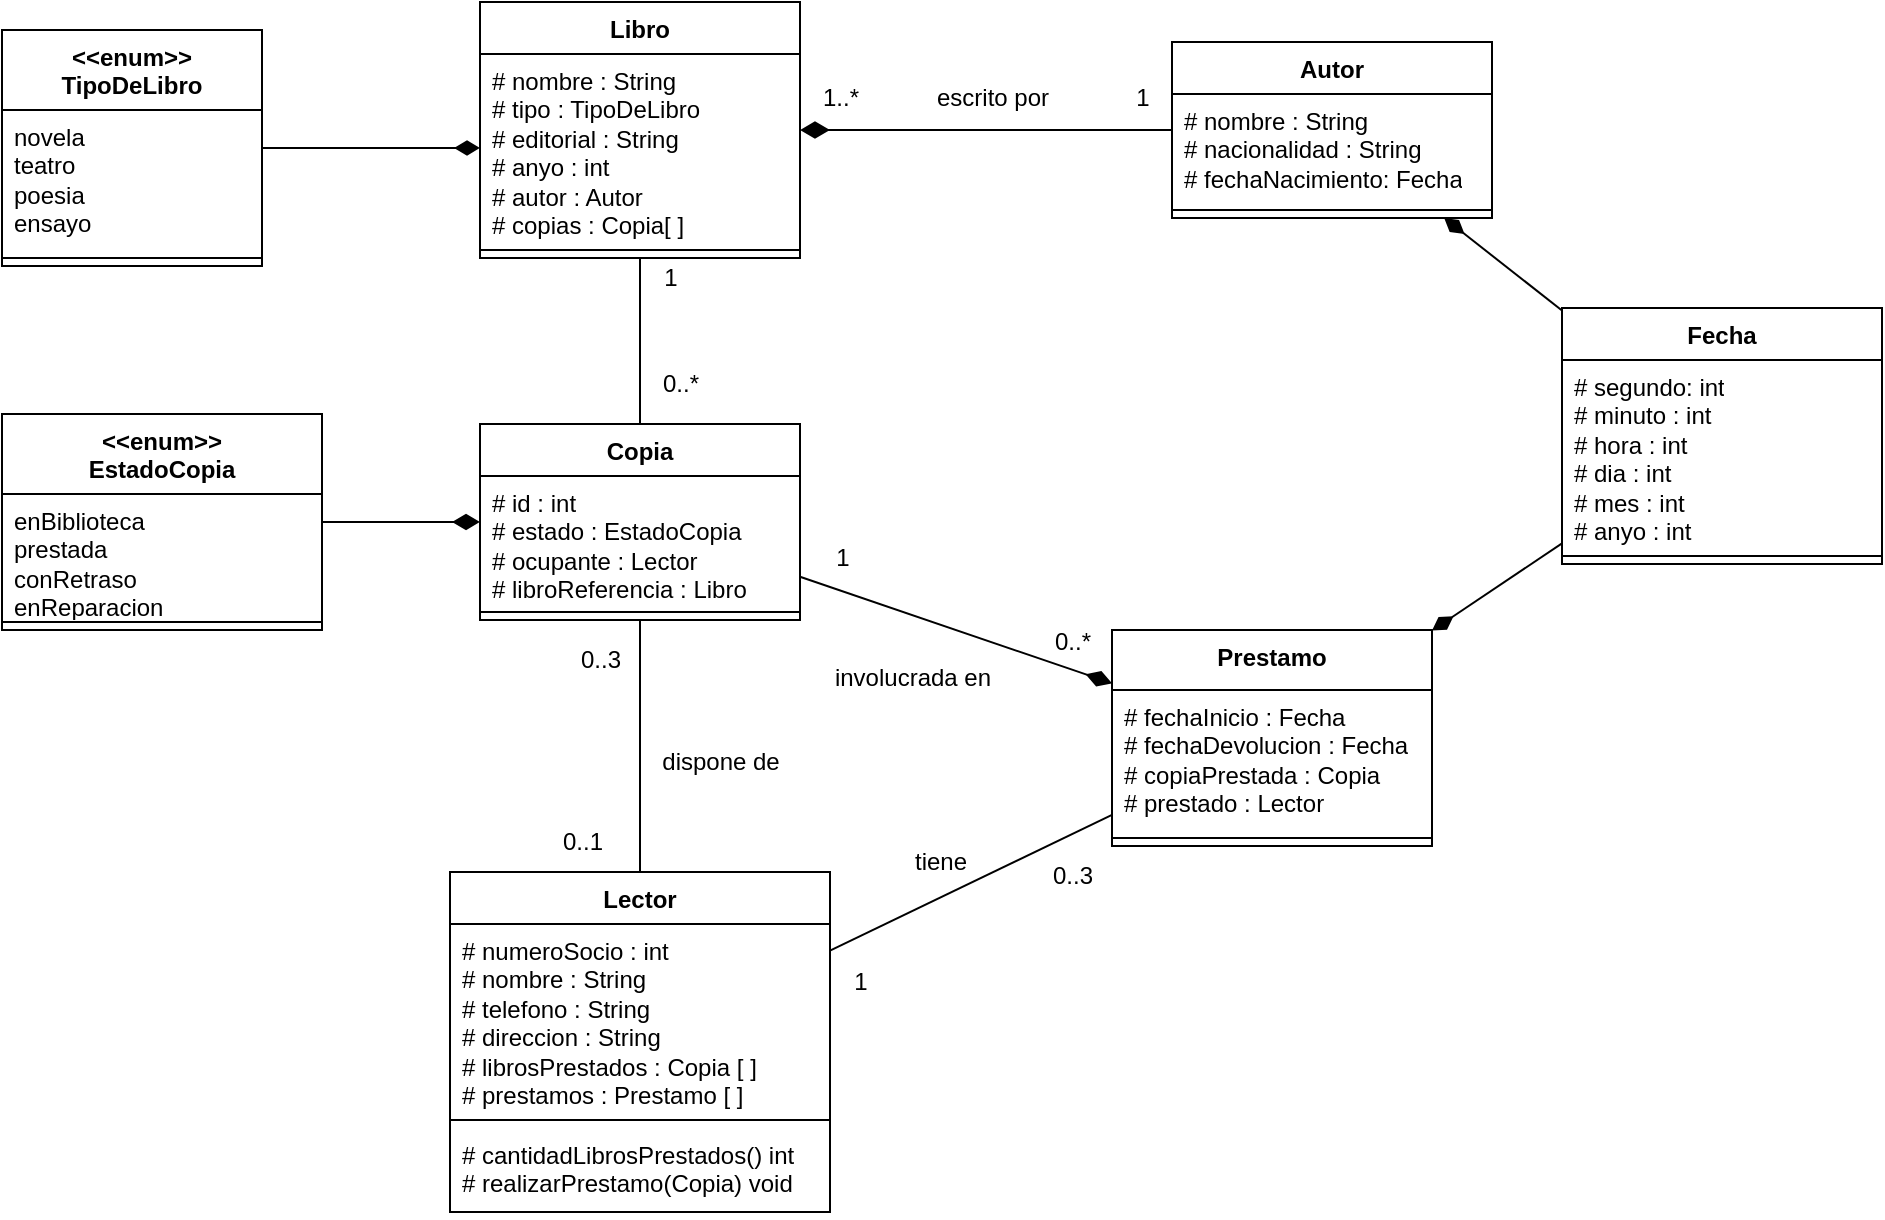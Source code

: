 <mxfile version="23.1.5" type="device">
  <diagram name="Página-1" id="uwZHr8G1LPB-tQ-PlY2a">
    <mxGraphModel dx="1114" dy="653" grid="1" gridSize="10" guides="1" tooltips="1" connect="1" arrows="1" fold="1" page="1" pageScale="1" pageWidth="827" pageHeight="1169" math="0" shadow="0">
      <root>
        <mxCell id="0" />
        <mxCell id="1" parent="0" />
        <mxCell id="Fi-VEqSTx7MsVRrRpxML-35" style="edgeStyle=orthogonalEdgeStyle;rounded=0;orthogonalLoop=1;jettySize=auto;html=1;endArrow=diamondThin;endFill=1;endSize=11;jumpSize=7;startSize=11;" parent="1" source="Fi-VEqSTx7MsVRrRpxML-1" target="Fi-VEqSTx7MsVRrRpxML-5" edge="1">
          <mxGeometry relative="1" as="geometry" />
        </mxCell>
        <mxCell id="Fi-VEqSTx7MsVRrRpxML-1" value="&amp;lt;&amp;lt;enum&amp;gt;&amp;gt;&lt;br&gt;EstadoCopia" style="swimlane;fontStyle=1;align=center;verticalAlign=top;childLayout=stackLayout;horizontal=1;startSize=40;horizontalStack=0;resizeParent=1;resizeParentMax=0;resizeLast=0;collapsible=1;marginBottom=0;whiteSpace=wrap;html=1;" parent="1" vertex="1">
          <mxGeometry x="10" y="451" width="160" height="108" as="geometry" />
        </mxCell>
        <mxCell id="Fi-VEqSTx7MsVRrRpxML-2" value="enBiblioteca&lt;br&gt;prestada&lt;br&gt;conRetraso&lt;br&gt;enReparacion" style="text;strokeColor=none;fillColor=none;align=left;verticalAlign=top;spacingLeft=4;spacingRight=4;overflow=hidden;rotatable=0;points=[[0,0.5],[1,0.5]];portConstraint=eastwest;whiteSpace=wrap;html=1;" parent="Fi-VEqSTx7MsVRrRpxML-1" vertex="1">
          <mxGeometry y="40" width="160" height="60" as="geometry" />
        </mxCell>
        <mxCell id="Fi-VEqSTx7MsVRrRpxML-3" value="" style="line;strokeWidth=1;fillColor=none;align=left;verticalAlign=middle;spacingTop=-1;spacingLeft=3;spacingRight=3;rotatable=0;labelPosition=right;points=[];portConstraint=eastwest;strokeColor=inherit;" parent="Fi-VEqSTx7MsVRrRpxML-1" vertex="1">
          <mxGeometry y="100" width="160" height="8" as="geometry" />
        </mxCell>
        <mxCell id="Fi-VEqSTx7MsVRrRpxML-72" style="rounded=0;orthogonalLoop=1;jettySize=auto;html=1;endSize=11;endArrow=diamondThin;endFill=1;" parent="1" source="Fi-VEqSTx7MsVRrRpxML-5" target="Fi-VEqSTx7MsVRrRpxML-59" edge="1">
          <mxGeometry relative="1" as="geometry" />
        </mxCell>
        <mxCell id="Fi-VEqSTx7MsVRrRpxML-5" value="Copia" style="swimlane;fontStyle=1;align=center;verticalAlign=top;childLayout=stackLayout;horizontal=1;startSize=26;horizontalStack=0;resizeParent=1;resizeParentMax=0;resizeLast=0;collapsible=1;marginBottom=0;whiteSpace=wrap;html=1;" parent="1" vertex="1">
          <mxGeometry x="249" y="456" width="160" height="98" as="geometry" />
        </mxCell>
        <mxCell id="Fi-VEqSTx7MsVRrRpxML-6" value="# id : int&lt;br&gt;# estado : EstadoCopia&lt;br&gt;# ocupante : Lector&lt;br&gt;# libroReferencia : Libro" style="text;strokeColor=none;fillColor=none;align=left;verticalAlign=top;spacingLeft=4;spacingRight=4;overflow=hidden;rotatable=0;points=[[0,0.5],[1,0.5]];portConstraint=eastwest;whiteSpace=wrap;html=1;" parent="Fi-VEqSTx7MsVRrRpxML-5" vertex="1">
          <mxGeometry y="26" width="160" height="64" as="geometry" />
        </mxCell>
        <mxCell id="Fi-VEqSTx7MsVRrRpxML-7" value="" style="line;strokeWidth=1;fillColor=none;align=left;verticalAlign=middle;spacingTop=-1;spacingLeft=3;spacingRight=3;rotatable=0;labelPosition=right;points=[];portConstraint=eastwest;strokeColor=inherit;" parent="Fi-VEqSTx7MsVRrRpxML-5" vertex="1">
          <mxGeometry y="90" width="160" height="8" as="geometry" />
        </mxCell>
        <mxCell id="Fi-VEqSTx7MsVRrRpxML-40" style="edgeStyle=orthogonalEdgeStyle;rounded=0;orthogonalLoop=1;jettySize=auto;html=1;endArrow=diamondThin;endFill=1;endSize=12;" parent="1" source="Fi-VEqSTx7MsVRrRpxML-9" target="Fi-VEqSTx7MsVRrRpxML-25" edge="1">
          <mxGeometry relative="1" as="geometry" />
        </mxCell>
        <mxCell id="Fi-VEqSTx7MsVRrRpxML-9" value="Autor" style="swimlane;fontStyle=1;align=center;verticalAlign=top;childLayout=stackLayout;horizontal=1;startSize=26;horizontalStack=0;resizeParent=1;resizeParentMax=0;resizeLast=0;collapsible=1;marginBottom=0;whiteSpace=wrap;html=1;" parent="1" vertex="1">
          <mxGeometry x="595" y="265" width="160" height="88" as="geometry" />
        </mxCell>
        <mxCell id="Fi-VEqSTx7MsVRrRpxML-10" value="# nombre : String&lt;br&gt;# nacionalidad : String&lt;br&gt;# fechaNacimiento: Fecha" style="text;strokeColor=none;fillColor=none;align=left;verticalAlign=top;spacingLeft=4;spacingRight=4;overflow=hidden;rotatable=0;points=[[0,0.5],[1,0.5]];portConstraint=eastwest;whiteSpace=wrap;html=1;" parent="Fi-VEqSTx7MsVRrRpxML-9" vertex="1">
          <mxGeometry y="26" width="160" height="54" as="geometry" />
        </mxCell>
        <mxCell id="Fi-VEqSTx7MsVRrRpxML-11" value="" style="line;strokeWidth=1;fillColor=none;align=left;verticalAlign=middle;spacingTop=-1;spacingLeft=3;spacingRight=3;rotatable=0;labelPosition=right;points=[];portConstraint=eastwest;strokeColor=inherit;" parent="Fi-VEqSTx7MsVRrRpxML-9" vertex="1">
          <mxGeometry y="80" width="160" height="8" as="geometry" />
        </mxCell>
        <mxCell id="Fi-VEqSTx7MsVRrRpxML-39" style="edgeStyle=orthogonalEdgeStyle;rounded=0;orthogonalLoop=1;jettySize=auto;html=1;endArrow=none;endFill=0;" parent="1" source="Fi-VEqSTx7MsVRrRpxML-13" target="Fi-VEqSTx7MsVRrRpxML-5" edge="1">
          <mxGeometry relative="1" as="geometry">
            <Array as="points" />
          </mxGeometry>
        </mxCell>
        <mxCell id="Fi-VEqSTx7MsVRrRpxML-73" style="rounded=0;orthogonalLoop=1;jettySize=auto;html=1;endArrow=none;endFill=0;endSize=11;" parent="1" source="Fi-VEqSTx7MsVRrRpxML-13" target="Fi-VEqSTx7MsVRrRpxML-59" edge="1">
          <mxGeometry relative="1" as="geometry" />
        </mxCell>
        <mxCell id="Fi-VEqSTx7MsVRrRpxML-13" value="Lector" style="swimlane;fontStyle=1;align=center;verticalAlign=top;childLayout=stackLayout;horizontal=1;startSize=26;horizontalStack=0;resizeParent=1;resizeParentMax=0;resizeLast=0;collapsible=1;marginBottom=0;whiteSpace=wrap;html=1;" parent="1" vertex="1">
          <mxGeometry x="234" y="680" width="190" height="170" as="geometry" />
        </mxCell>
        <mxCell id="Fi-VEqSTx7MsVRrRpxML-14" value="# numeroSocio : int&lt;br&gt;# nombre : String&lt;br&gt;# telefono : String&lt;br&gt;# direccion : String&lt;br&gt;# librosPrestados : Copia [ ]&lt;br&gt;# prestamos : Prestamo [ ]" style="text;strokeColor=none;fillColor=none;align=left;verticalAlign=top;spacingLeft=4;spacingRight=4;overflow=hidden;rotatable=0;points=[[0,0.5],[1,0.5]];portConstraint=eastwest;whiteSpace=wrap;html=1;" parent="Fi-VEqSTx7MsVRrRpxML-13" vertex="1">
          <mxGeometry y="26" width="190" height="94" as="geometry" />
        </mxCell>
        <mxCell id="Fi-VEqSTx7MsVRrRpxML-15" value="" style="line;strokeWidth=1;fillColor=none;align=left;verticalAlign=middle;spacingTop=-1;spacingLeft=3;spacingRight=3;rotatable=0;labelPosition=right;points=[];portConstraint=eastwest;strokeColor=inherit;" parent="Fi-VEqSTx7MsVRrRpxML-13" vertex="1">
          <mxGeometry y="120" width="190" height="8" as="geometry" />
        </mxCell>
        <mxCell id="Fi-VEqSTx7MsVRrRpxML-16" value="# cantidadLibrosPrestados() int&lt;br&gt;# realizarPrestamo(Copia) void" style="text;strokeColor=none;fillColor=none;align=left;verticalAlign=top;spacingLeft=4;spacingRight=4;overflow=hidden;rotatable=0;points=[[0,0.5],[1,0.5]];portConstraint=eastwest;whiteSpace=wrap;html=1;" parent="Fi-VEqSTx7MsVRrRpxML-13" vertex="1">
          <mxGeometry y="128" width="190" height="42" as="geometry" />
        </mxCell>
        <mxCell id="Fi-VEqSTx7MsVRrRpxML-17" value="&amp;lt;&amp;lt;enum&amp;gt;&amp;gt;&lt;br&gt;TipoDeLibro" style="swimlane;fontStyle=1;align=center;verticalAlign=top;childLayout=stackLayout;horizontal=1;startSize=40;horizontalStack=0;resizeParent=1;resizeParentMax=0;resizeLast=0;collapsible=1;marginBottom=0;whiteSpace=wrap;html=1;" parent="1" vertex="1">
          <mxGeometry x="10" y="259" width="130" height="118" as="geometry" />
        </mxCell>
        <mxCell id="Fi-VEqSTx7MsVRrRpxML-18" value="novela&lt;br&gt;teatro&lt;br&gt;poesia&lt;br&gt;ensayo" style="text;strokeColor=none;fillColor=none;align=left;verticalAlign=top;spacingLeft=4;spacingRight=4;overflow=hidden;rotatable=0;points=[[0,0.5],[1,0.5]];portConstraint=eastwest;whiteSpace=wrap;html=1;" parent="Fi-VEqSTx7MsVRrRpxML-17" vertex="1">
          <mxGeometry y="40" width="130" height="70" as="geometry" />
        </mxCell>
        <mxCell id="Fi-VEqSTx7MsVRrRpxML-19" value="" style="line;strokeWidth=1;fillColor=none;align=left;verticalAlign=middle;spacingTop=-1;spacingLeft=3;spacingRight=3;rotatable=0;labelPosition=right;points=[];portConstraint=eastwest;strokeColor=inherit;" parent="Fi-VEqSTx7MsVRrRpxML-17" vertex="1">
          <mxGeometry y="110" width="130" height="8" as="geometry" />
        </mxCell>
        <mxCell id="Fi-VEqSTx7MsVRrRpxML-33" style="edgeStyle=orthogonalEdgeStyle;rounded=0;orthogonalLoop=1;jettySize=auto;html=1;endArrow=diamondThin;endFill=1;endSize=10;" parent="1" source="Fi-VEqSTx7MsVRrRpxML-17" target="Fi-VEqSTx7MsVRrRpxML-26" edge="1">
          <mxGeometry relative="1" as="geometry" />
        </mxCell>
        <mxCell id="Fi-VEqSTx7MsVRrRpxML-46" style="edgeStyle=orthogonalEdgeStyle;rounded=0;orthogonalLoop=1;jettySize=auto;html=1;endArrow=none;endFill=0;endSize=12;" parent="1" source="Fi-VEqSTx7MsVRrRpxML-25" target="Fi-VEqSTx7MsVRrRpxML-5" edge="1">
          <mxGeometry relative="1" as="geometry" />
        </mxCell>
        <mxCell id="Fi-VEqSTx7MsVRrRpxML-25" value="Libro" style="swimlane;fontStyle=1;align=center;verticalAlign=top;childLayout=stackLayout;horizontal=1;startSize=26;horizontalStack=0;resizeParent=1;resizeParentMax=0;resizeLast=0;collapsible=1;marginBottom=0;whiteSpace=wrap;html=1;" parent="1" vertex="1">
          <mxGeometry x="249" y="245" width="160" height="128" as="geometry" />
        </mxCell>
        <mxCell id="Fi-VEqSTx7MsVRrRpxML-26" value="# nombre : String&lt;br&gt;# tipo : TipoDeLibro&lt;br&gt;# editorial : String&lt;br&gt;# anyo : int&lt;br&gt;# autor : Autor&lt;br&gt;# copias : Copia[ ]" style="text;strokeColor=none;fillColor=none;align=left;verticalAlign=top;spacingLeft=4;spacingRight=4;overflow=hidden;rotatable=0;points=[[0,0.5],[1,0.5]];portConstraint=eastwest;whiteSpace=wrap;html=1;" parent="Fi-VEqSTx7MsVRrRpxML-25" vertex="1">
          <mxGeometry y="26" width="160" height="94" as="geometry" />
        </mxCell>
        <mxCell id="Fi-VEqSTx7MsVRrRpxML-27" value="" style="line;strokeWidth=1;fillColor=none;align=left;verticalAlign=middle;spacingTop=-1;spacingLeft=3;spacingRight=3;rotatable=0;labelPosition=right;points=[];portConstraint=eastwest;strokeColor=inherit;" parent="Fi-VEqSTx7MsVRrRpxML-25" vertex="1">
          <mxGeometry y="120" width="160" height="8" as="geometry" />
        </mxCell>
        <mxCell id="Fi-VEqSTx7MsVRrRpxML-42" value="1..*" style="text;html=1;align=center;verticalAlign=middle;resizable=0;points=[];autosize=1;strokeColor=none;fillColor=none;" parent="1" vertex="1">
          <mxGeometry x="409" y="278" width="40" height="30" as="geometry" />
        </mxCell>
        <mxCell id="Fi-VEqSTx7MsVRrRpxML-43" value="1" style="text;html=1;align=center;verticalAlign=middle;resizable=0;points=[];autosize=1;strokeColor=none;fillColor=none;" parent="1" vertex="1">
          <mxGeometry x="565" y="278" width="30" height="30" as="geometry" />
        </mxCell>
        <mxCell id="Fi-VEqSTx7MsVRrRpxML-47" value="0..*" style="text;html=1;align=center;verticalAlign=middle;resizable=0;points=[];autosize=1;strokeColor=none;fillColor=none;" parent="1" vertex="1">
          <mxGeometry x="329" y="421" width="40" height="30" as="geometry" />
        </mxCell>
        <mxCell id="Fi-VEqSTx7MsVRrRpxML-48" value="1" style="text;html=1;align=center;verticalAlign=middle;resizable=0;points=[];autosize=1;strokeColor=none;fillColor=none;" parent="1" vertex="1">
          <mxGeometry x="329" y="368" width="30" height="30" as="geometry" />
        </mxCell>
        <mxCell id="Fi-VEqSTx7MsVRrRpxML-49" value="escrito por" style="text;html=1;align=center;verticalAlign=middle;resizable=0;points=[];autosize=1;strokeColor=none;fillColor=none;" parent="1" vertex="1">
          <mxGeometry x="465" y="278" width="80" height="30" as="geometry" />
        </mxCell>
        <mxCell id="Fi-VEqSTx7MsVRrRpxML-51" value="0..1" style="text;html=1;align=center;verticalAlign=middle;resizable=0;points=[];autosize=1;strokeColor=none;fillColor=none;" parent="1" vertex="1">
          <mxGeometry x="280" y="650" width="40" height="30" as="geometry" />
        </mxCell>
        <mxCell id="Fi-VEqSTx7MsVRrRpxML-52" value="0..3" style="text;html=1;align=center;verticalAlign=middle;resizable=0;points=[];autosize=1;strokeColor=none;fillColor=none;" parent="1" vertex="1">
          <mxGeometry x="289" y="559" width="40" height="30" as="geometry" />
        </mxCell>
        <mxCell id="Fi-VEqSTx7MsVRrRpxML-53" value="dispone de" style="text;html=1;align=center;verticalAlign=middle;resizable=0;points=[];autosize=1;strokeColor=none;fillColor=none;" parent="1" vertex="1">
          <mxGeometry x="329" y="610" width="80" height="30" as="geometry" />
        </mxCell>
        <mxCell id="Fi-VEqSTx7MsVRrRpxML-59" value="Prestamo" style="swimlane;fontStyle=1;align=center;verticalAlign=top;childLayout=stackLayout;horizontal=1;startSize=30;horizontalStack=0;resizeParent=1;resizeParentMax=0;resizeLast=0;collapsible=1;marginBottom=0;whiteSpace=wrap;html=1;" parent="1" vertex="1">
          <mxGeometry x="565" y="559" width="160" height="108" as="geometry" />
        </mxCell>
        <mxCell id="Fi-VEqSTx7MsVRrRpxML-60" value="# fechaInicio : Fecha&lt;br&gt;# fechaDevolucion : Fecha&lt;br&gt;# copiaPrestada : Copia&lt;br&gt;# prestado : Lector" style="text;strokeColor=none;fillColor=none;align=left;verticalAlign=top;spacingLeft=4;spacingRight=4;overflow=hidden;rotatable=0;points=[[0,0.5],[1,0.5]];portConstraint=eastwest;whiteSpace=wrap;html=1;" parent="Fi-VEqSTx7MsVRrRpxML-59" vertex="1">
          <mxGeometry y="30" width="160" height="70" as="geometry" />
        </mxCell>
        <mxCell id="Fi-VEqSTx7MsVRrRpxML-61" value="" style="line;strokeWidth=1;fillColor=none;align=left;verticalAlign=middle;spacingTop=-1;spacingLeft=3;spacingRight=3;rotatable=0;labelPosition=right;points=[];portConstraint=eastwest;strokeColor=inherit;" parent="Fi-VEqSTx7MsVRrRpxML-59" vertex="1">
          <mxGeometry y="100" width="160" height="8" as="geometry" />
        </mxCell>
        <mxCell id="Fi-VEqSTx7MsVRrRpxML-67" style="rounded=0;orthogonalLoop=1;jettySize=auto;html=1;endArrow=diamondThin;endFill=1;endSize=10;" parent="1" source="Fi-VEqSTx7MsVRrRpxML-63" target="Fi-VEqSTx7MsVRrRpxML-9" edge="1">
          <mxGeometry relative="1" as="geometry" />
        </mxCell>
        <mxCell id="Fi-VEqSTx7MsVRrRpxML-63" value="Fecha" style="swimlane;fontStyle=1;align=center;verticalAlign=top;childLayout=stackLayout;horizontal=1;startSize=26;horizontalStack=0;resizeParent=1;resizeParentMax=0;resizeLast=0;collapsible=1;marginBottom=0;whiteSpace=wrap;html=1;" parent="1" vertex="1">
          <mxGeometry x="790" y="398" width="160" height="128" as="geometry" />
        </mxCell>
        <mxCell id="Fi-VEqSTx7MsVRrRpxML-64" value="# segundo: int&lt;br&gt;# minuto : int&lt;br&gt;# hora : int&lt;br&gt;# dia : int&lt;br&gt;# mes : int&lt;br&gt;# anyo : int" style="text;strokeColor=none;fillColor=none;align=left;verticalAlign=top;spacingLeft=4;spacingRight=4;overflow=hidden;rotatable=0;points=[[0,0.5],[1,0.5]];portConstraint=eastwest;whiteSpace=wrap;html=1;" parent="Fi-VEqSTx7MsVRrRpxML-63" vertex="1">
          <mxGeometry y="26" width="160" height="94" as="geometry" />
        </mxCell>
        <mxCell id="Fi-VEqSTx7MsVRrRpxML-65" value="" style="line;strokeWidth=1;fillColor=none;align=left;verticalAlign=middle;spacingTop=-1;spacingLeft=3;spacingRight=3;rotatable=0;labelPosition=right;points=[];portConstraint=eastwest;strokeColor=inherit;" parent="Fi-VEqSTx7MsVRrRpxML-63" vertex="1">
          <mxGeometry y="120" width="160" height="8" as="geometry" />
        </mxCell>
        <mxCell id="Fi-VEqSTx7MsVRrRpxML-69" style="rounded=0;orthogonalLoop=1;jettySize=auto;html=1;endArrow=diamondThin;endFill=1;endSize=10;" parent="1" source="Fi-VEqSTx7MsVRrRpxML-63" target="Fi-VEqSTx7MsVRrRpxML-59" edge="1">
          <mxGeometry relative="1" as="geometry" />
        </mxCell>
        <mxCell id="Fi-VEqSTx7MsVRrRpxML-74" value="0..3" style="text;html=1;align=center;verticalAlign=middle;resizable=0;points=[];autosize=1;strokeColor=none;fillColor=none;" parent="1" vertex="1">
          <mxGeometry x="525" y="667" width="40" height="30" as="geometry" />
        </mxCell>
        <mxCell id="Fi-VEqSTx7MsVRrRpxML-75" value="0..*" style="text;html=1;align=center;verticalAlign=middle;resizable=0;points=[];autosize=1;strokeColor=none;fillColor=none;" parent="1" vertex="1">
          <mxGeometry x="525" y="550" width="40" height="30" as="geometry" />
        </mxCell>
        <mxCell id="Fi-VEqSTx7MsVRrRpxML-76" value="1" style="text;html=1;align=center;verticalAlign=middle;resizable=0;points=[];autosize=1;strokeColor=none;fillColor=none;" parent="1" vertex="1">
          <mxGeometry x="424" y="720" width="30" height="30" as="geometry" />
        </mxCell>
        <mxCell id="Fi-VEqSTx7MsVRrRpxML-77" value="1" style="text;html=1;align=center;verticalAlign=middle;resizable=0;points=[];autosize=1;strokeColor=none;fillColor=none;" parent="1" vertex="1">
          <mxGeometry x="415" y="508" width="30" height="30" as="geometry" />
        </mxCell>
        <mxCell id="Fi-VEqSTx7MsVRrRpxML-79" value="tiene" style="text;html=1;align=center;verticalAlign=middle;resizable=0;points=[];autosize=1;strokeColor=none;fillColor=none;" parent="1" vertex="1">
          <mxGeometry x="454" y="660" width="50" height="30" as="geometry" />
        </mxCell>
        <mxCell id="Fi-VEqSTx7MsVRrRpxML-81" value="involucrada en" style="text;html=1;align=center;verticalAlign=middle;resizable=0;points=[];autosize=1;strokeColor=none;fillColor=none;" parent="1" vertex="1">
          <mxGeometry x="415" y="568" width="100" height="30" as="geometry" />
        </mxCell>
      </root>
    </mxGraphModel>
  </diagram>
</mxfile>
